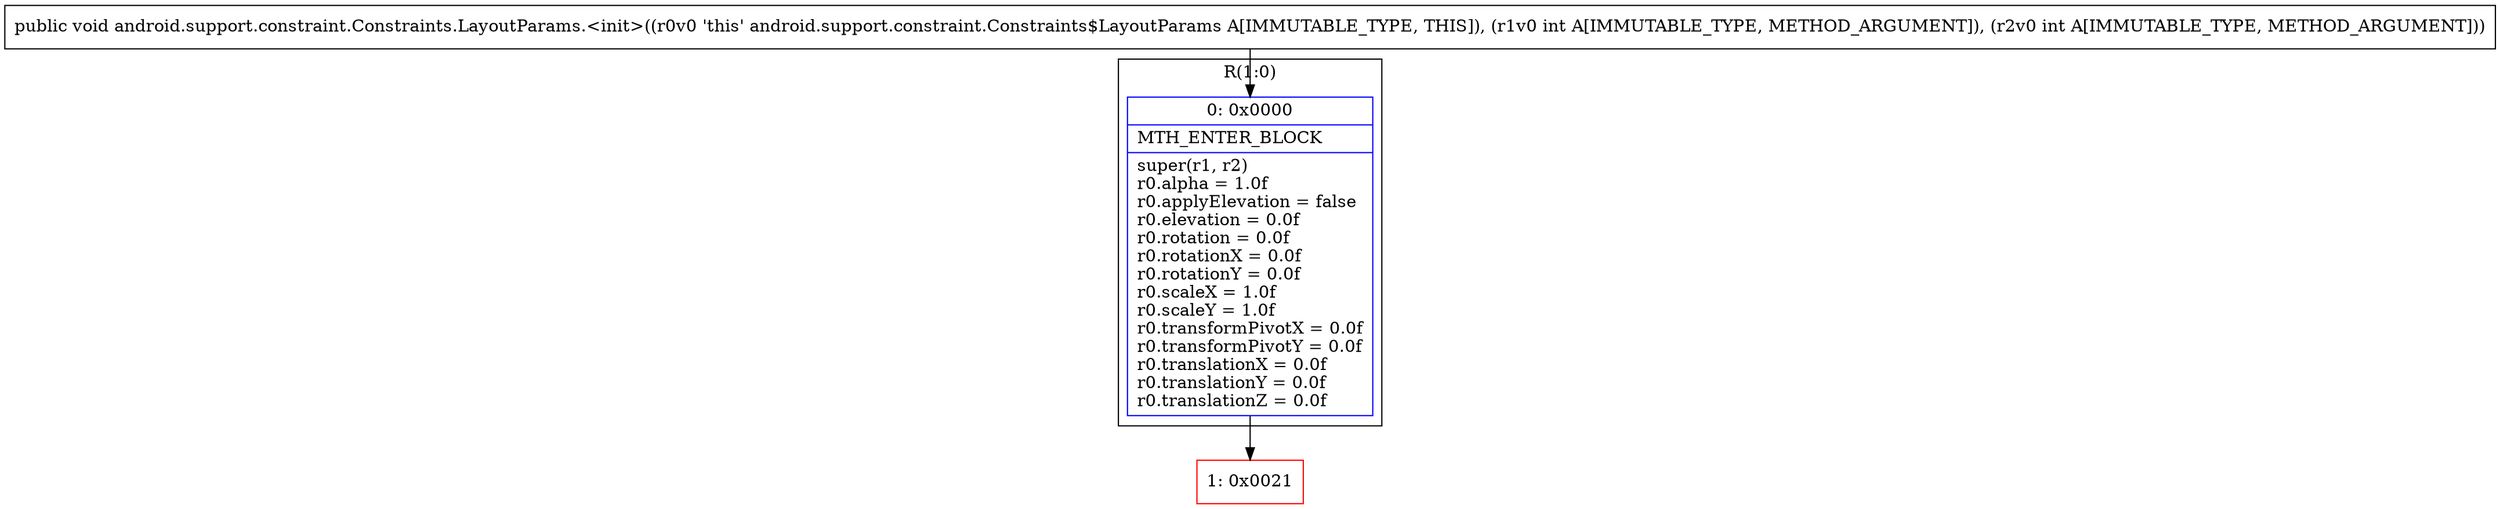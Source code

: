 digraph "CFG forandroid.support.constraint.Constraints.LayoutParams.\<init\>(II)V" {
subgraph cluster_Region_837579752 {
label = "R(1:0)";
node [shape=record,color=blue];
Node_0 [shape=record,label="{0\:\ 0x0000|MTH_ENTER_BLOCK\l|super(r1, r2)\lr0.alpha = 1.0f\lr0.applyElevation = false\lr0.elevation = 0.0f\lr0.rotation = 0.0f\lr0.rotationX = 0.0f\lr0.rotationY = 0.0f\lr0.scaleX = 1.0f\lr0.scaleY = 1.0f\lr0.transformPivotX = 0.0f\lr0.transformPivotY = 0.0f\lr0.translationX = 0.0f\lr0.translationY = 0.0f\lr0.translationZ = 0.0f\l}"];
}
Node_1 [shape=record,color=red,label="{1\:\ 0x0021}"];
MethodNode[shape=record,label="{public void android.support.constraint.Constraints.LayoutParams.\<init\>((r0v0 'this' android.support.constraint.Constraints$LayoutParams A[IMMUTABLE_TYPE, THIS]), (r1v0 int A[IMMUTABLE_TYPE, METHOD_ARGUMENT]), (r2v0 int A[IMMUTABLE_TYPE, METHOD_ARGUMENT])) }"];
MethodNode -> Node_0;
Node_0 -> Node_1;
}

